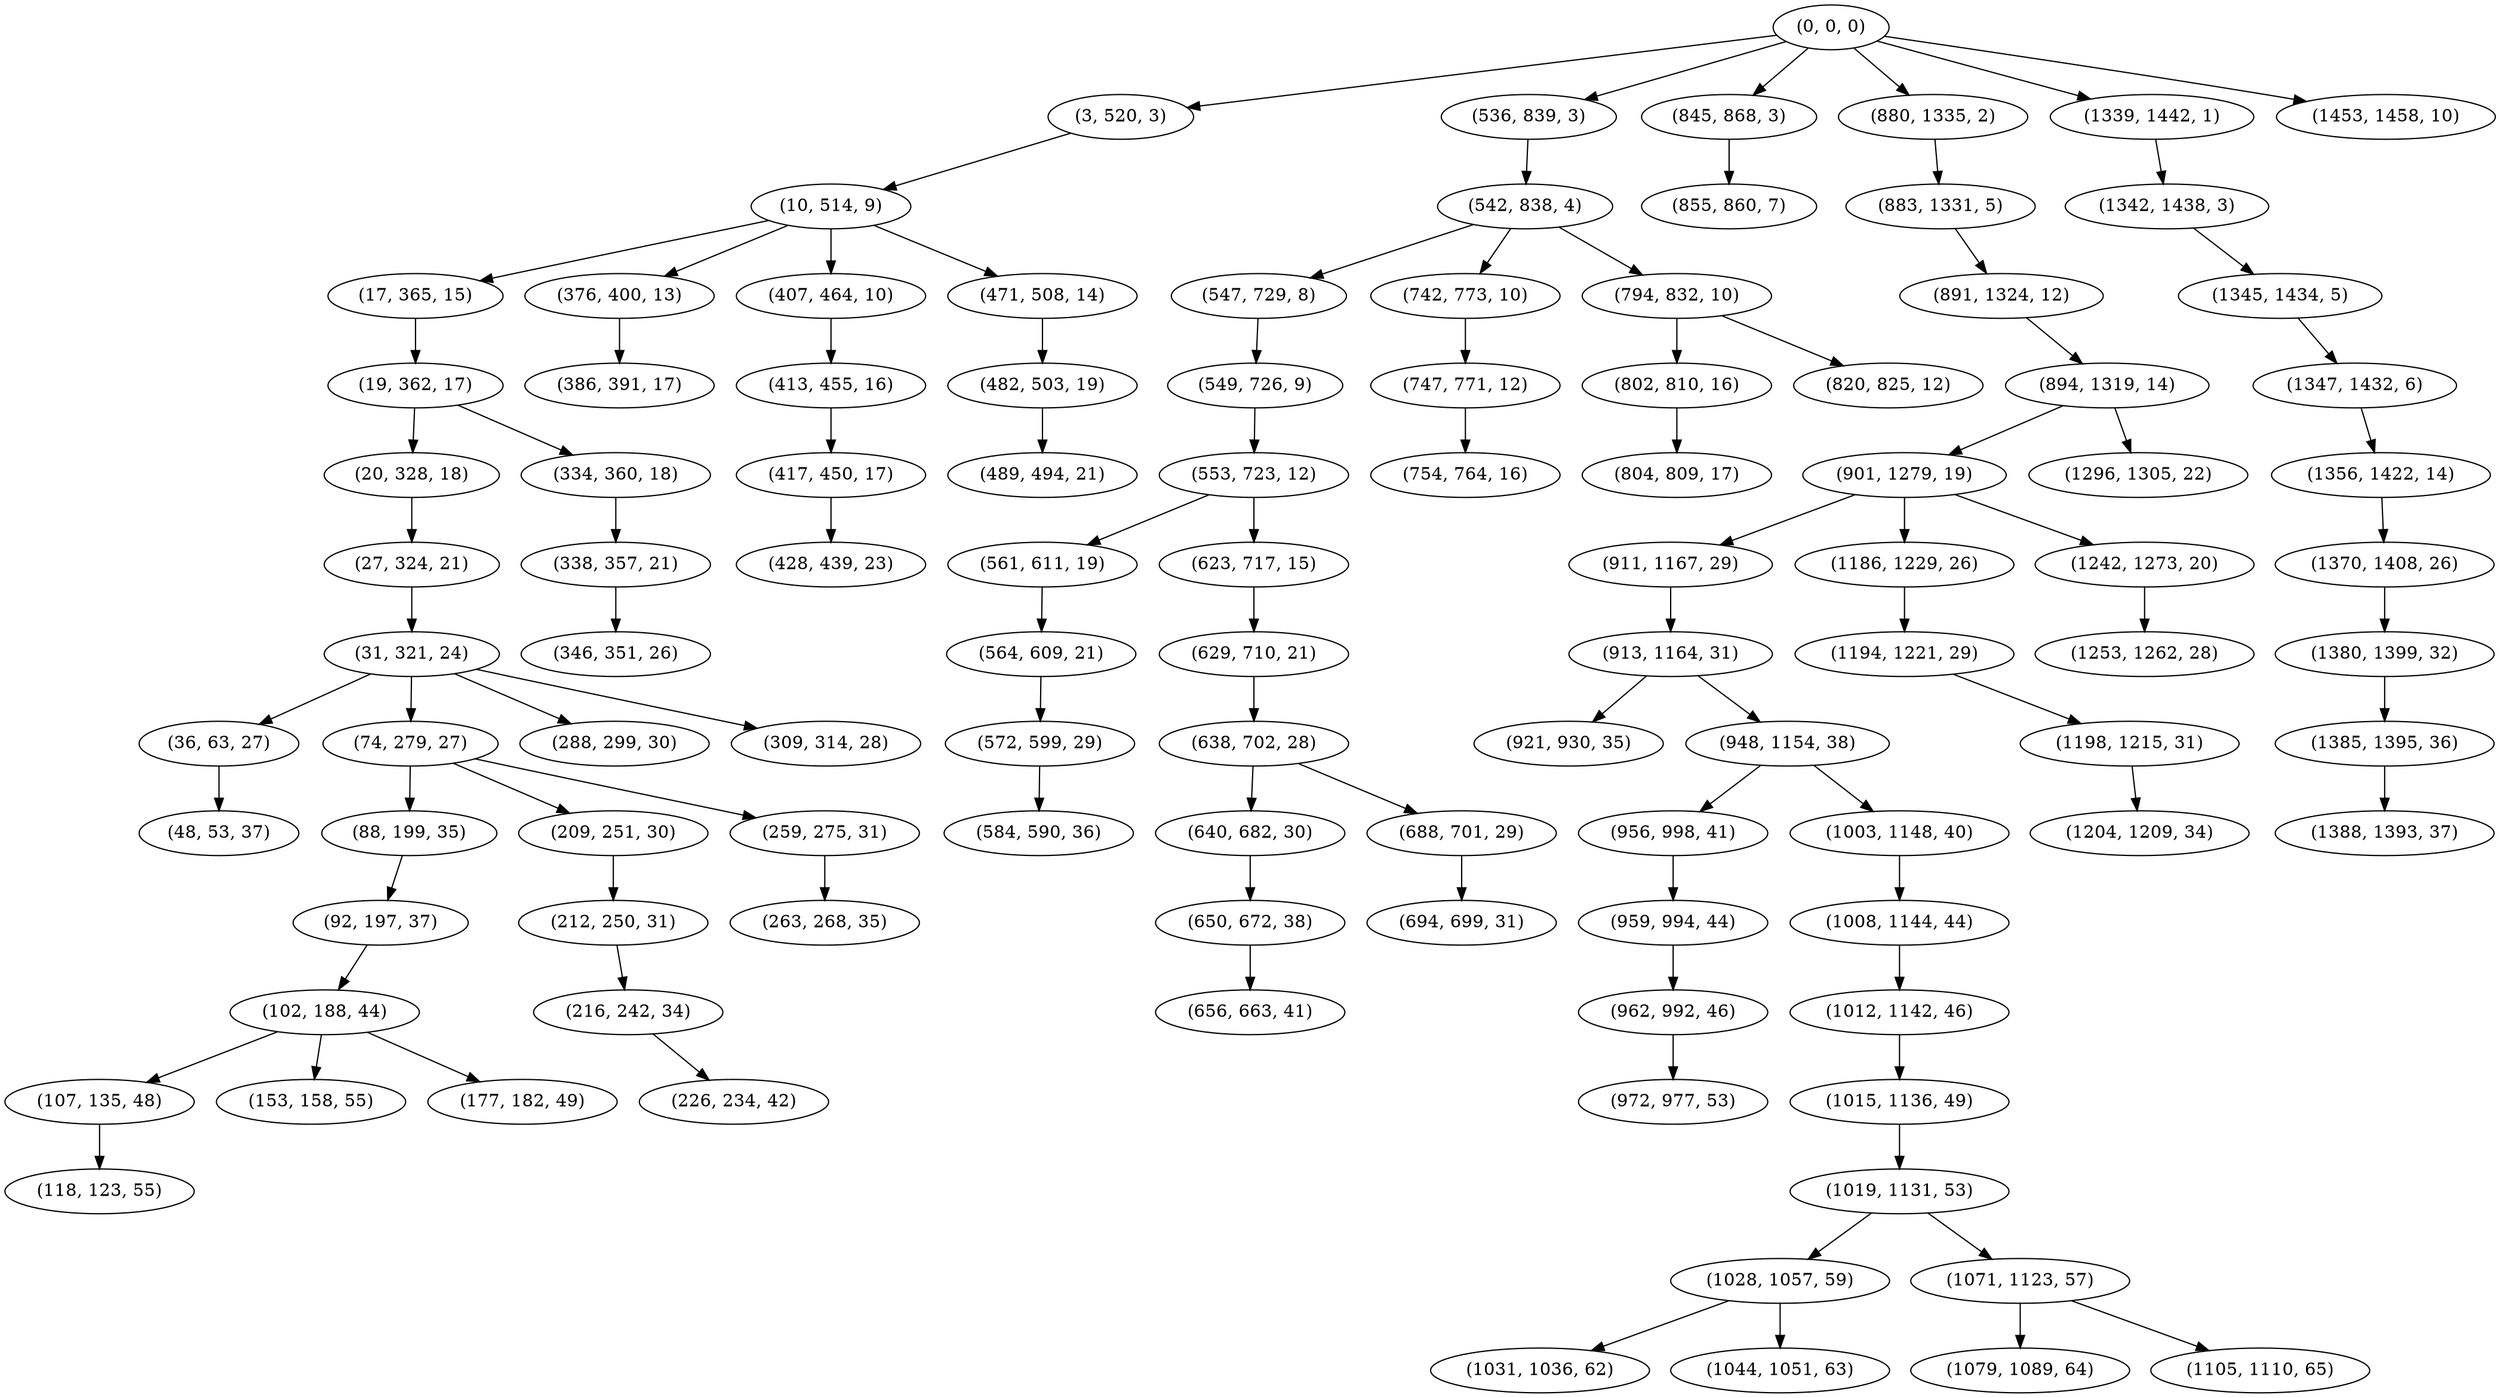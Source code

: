 digraph tree {
    "(0, 0, 0)";
    "(3, 520, 3)";
    "(10, 514, 9)";
    "(17, 365, 15)";
    "(19, 362, 17)";
    "(20, 328, 18)";
    "(27, 324, 21)";
    "(31, 321, 24)";
    "(36, 63, 27)";
    "(48, 53, 37)";
    "(74, 279, 27)";
    "(88, 199, 35)";
    "(92, 197, 37)";
    "(102, 188, 44)";
    "(107, 135, 48)";
    "(118, 123, 55)";
    "(153, 158, 55)";
    "(177, 182, 49)";
    "(209, 251, 30)";
    "(212, 250, 31)";
    "(216, 242, 34)";
    "(226, 234, 42)";
    "(259, 275, 31)";
    "(263, 268, 35)";
    "(288, 299, 30)";
    "(309, 314, 28)";
    "(334, 360, 18)";
    "(338, 357, 21)";
    "(346, 351, 26)";
    "(376, 400, 13)";
    "(386, 391, 17)";
    "(407, 464, 10)";
    "(413, 455, 16)";
    "(417, 450, 17)";
    "(428, 439, 23)";
    "(471, 508, 14)";
    "(482, 503, 19)";
    "(489, 494, 21)";
    "(536, 839, 3)";
    "(542, 838, 4)";
    "(547, 729, 8)";
    "(549, 726, 9)";
    "(553, 723, 12)";
    "(561, 611, 19)";
    "(564, 609, 21)";
    "(572, 599, 29)";
    "(584, 590, 36)";
    "(623, 717, 15)";
    "(629, 710, 21)";
    "(638, 702, 28)";
    "(640, 682, 30)";
    "(650, 672, 38)";
    "(656, 663, 41)";
    "(688, 701, 29)";
    "(694, 699, 31)";
    "(742, 773, 10)";
    "(747, 771, 12)";
    "(754, 764, 16)";
    "(794, 832, 10)";
    "(802, 810, 16)";
    "(804, 809, 17)";
    "(820, 825, 12)";
    "(845, 868, 3)";
    "(855, 860, 7)";
    "(880, 1335, 2)";
    "(883, 1331, 5)";
    "(891, 1324, 12)";
    "(894, 1319, 14)";
    "(901, 1279, 19)";
    "(911, 1167, 29)";
    "(913, 1164, 31)";
    "(921, 930, 35)";
    "(948, 1154, 38)";
    "(956, 998, 41)";
    "(959, 994, 44)";
    "(962, 992, 46)";
    "(972, 977, 53)";
    "(1003, 1148, 40)";
    "(1008, 1144, 44)";
    "(1012, 1142, 46)";
    "(1015, 1136, 49)";
    "(1019, 1131, 53)";
    "(1028, 1057, 59)";
    "(1031, 1036, 62)";
    "(1044, 1051, 63)";
    "(1071, 1123, 57)";
    "(1079, 1089, 64)";
    "(1105, 1110, 65)";
    "(1186, 1229, 26)";
    "(1194, 1221, 29)";
    "(1198, 1215, 31)";
    "(1204, 1209, 34)";
    "(1242, 1273, 20)";
    "(1253, 1262, 28)";
    "(1296, 1305, 22)";
    "(1339, 1442, 1)";
    "(1342, 1438, 3)";
    "(1345, 1434, 5)";
    "(1347, 1432, 6)";
    "(1356, 1422, 14)";
    "(1370, 1408, 26)";
    "(1380, 1399, 32)";
    "(1385, 1395, 36)";
    "(1388, 1393, 37)";
    "(1453, 1458, 10)";
    "(0, 0, 0)" -> "(3, 520, 3)";
    "(0, 0, 0)" -> "(536, 839, 3)";
    "(0, 0, 0)" -> "(845, 868, 3)";
    "(0, 0, 0)" -> "(880, 1335, 2)";
    "(0, 0, 0)" -> "(1339, 1442, 1)";
    "(0, 0, 0)" -> "(1453, 1458, 10)";
    "(3, 520, 3)" -> "(10, 514, 9)";
    "(10, 514, 9)" -> "(17, 365, 15)";
    "(10, 514, 9)" -> "(376, 400, 13)";
    "(10, 514, 9)" -> "(407, 464, 10)";
    "(10, 514, 9)" -> "(471, 508, 14)";
    "(17, 365, 15)" -> "(19, 362, 17)";
    "(19, 362, 17)" -> "(20, 328, 18)";
    "(19, 362, 17)" -> "(334, 360, 18)";
    "(20, 328, 18)" -> "(27, 324, 21)";
    "(27, 324, 21)" -> "(31, 321, 24)";
    "(31, 321, 24)" -> "(36, 63, 27)";
    "(31, 321, 24)" -> "(74, 279, 27)";
    "(31, 321, 24)" -> "(288, 299, 30)";
    "(31, 321, 24)" -> "(309, 314, 28)";
    "(36, 63, 27)" -> "(48, 53, 37)";
    "(74, 279, 27)" -> "(88, 199, 35)";
    "(74, 279, 27)" -> "(209, 251, 30)";
    "(74, 279, 27)" -> "(259, 275, 31)";
    "(88, 199, 35)" -> "(92, 197, 37)";
    "(92, 197, 37)" -> "(102, 188, 44)";
    "(102, 188, 44)" -> "(107, 135, 48)";
    "(102, 188, 44)" -> "(153, 158, 55)";
    "(102, 188, 44)" -> "(177, 182, 49)";
    "(107, 135, 48)" -> "(118, 123, 55)";
    "(209, 251, 30)" -> "(212, 250, 31)";
    "(212, 250, 31)" -> "(216, 242, 34)";
    "(216, 242, 34)" -> "(226, 234, 42)";
    "(259, 275, 31)" -> "(263, 268, 35)";
    "(334, 360, 18)" -> "(338, 357, 21)";
    "(338, 357, 21)" -> "(346, 351, 26)";
    "(376, 400, 13)" -> "(386, 391, 17)";
    "(407, 464, 10)" -> "(413, 455, 16)";
    "(413, 455, 16)" -> "(417, 450, 17)";
    "(417, 450, 17)" -> "(428, 439, 23)";
    "(471, 508, 14)" -> "(482, 503, 19)";
    "(482, 503, 19)" -> "(489, 494, 21)";
    "(536, 839, 3)" -> "(542, 838, 4)";
    "(542, 838, 4)" -> "(547, 729, 8)";
    "(542, 838, 4)" -> "(742, 773, 10)";
    "(542, 838, 4)" -> "(794, 832, 10)";
    "(547, 729, 8)" -> "(549, 726, 9)";
    "(549, 726, 9)" -> "(553, 723, 12)";
    "(553, 723, 12)" -> "(561, 611, 19)";
    "(553, 723, 12)" -> "(623, 717, 15)";
    "(561, 611, 19)" -> "(564, 609, 21)";
    "(564, 609, 21)" -> "(572, 599, 29)";
    "(572, 599, 29)" -> "(584, 590, 36)";
    "(623, 717, 15)" -> "(629, 710, 21)";
    "(629, 710, 21)" -> "(638, 702, 28)";
    "(638, 702, 28)" -> "(640, 682, 30)";
    "(638, 702, 28)" -> "(688, 701, 29)";
    "(640, 682, 30)" -> "(650, 672, 38)";
    "(650, 672, 38)" -> "(656, 663, 41)";
    "(688, 701, 29)" -> "(694, 699, 31)";
    "(742, 773, 10)" -> "(747, 771, 12)";
    "(747, 771, 12)" -> "(754, 764, 16)";
    "(794, 832, 10)" -> "(802, 810, 16)";
    "(794, 832, 10)" -> "(820, 825, 12)";
    "(802, 810, 16)" -> "(804, 809, 17)";
    "(845, 868, 3)" -> "(855, 860, 7)";
    "(880, 1335, 2)" -> "(883, 1331, 5)";
    "(883, 1331, 5)" -> "(891, 1324, 12)";
    "(891, 1324, 12)" -> "(894, 1319, 14)";
    "(894, 1319, 14)" -> "(901, 1279, 19)";
    "(894, 1319, 14)" -> "(1296, 1305, 22)";
    "(901, 1279, 19)" -> "(911, 1167, 29)";
    "(901, 1279, 19)" -> "(1186, 1229, 26)";
    "(901, 1279, 19)" -> "(1242, 1273, 20)";
    "(911, 1167, 29)" -> "(913, 1164, 31)";
    "(913, 1164, 31)" -> "(921, 930, 35)";
    "(913, 1164, 31)" -> "(948, 1154, 38)";
    "(948, 1154, 38)" -> "(956, 998, 41)";
    "(948, 1154, 38)" -> "(1003, 1148, 40)";
    "(956, 998, 41)" -> "(959, 994, 44)";
    "(959, 994, 44)" -> "(962, 992, 46)";
    "(962, 992, 46)" -> "(972, 977, 53)";
    "(1003, 1148, 40)" -> "(1008, 1144, 44)";
    "(1008, 1144, 44)" -> "(1012, 1142, 46)";
    "(1012, 1142, 46)" -> "(1015, 1136, 49)";
    "(1015, 1136, 49)" -> "(1019, 1131, 53)";
    "(1019, 1131, 53)" -> "(1028, 1057, 59)";
    "(1019, 1131, 53)" -> "(1071, 1123, 57)";
    "(1028, 1057, 59)" -> "(1031, 1036, 62)";
    "(1028, 1057, 59)" -> "(1044, 1051, 63)";
    "(1071, 1123, 57)" -> "(1079, 1089, 64)";
    "(1071, 1123, 57)" -> "(1105, 1110, 65)";
    "(1186, 1229, 26)" -> "(1194, 1221, 29)";
    "(1194, 1221, 29)" -> "(1198, 1215, 31)";
    "(1198, 1215, 31)" -> "(1204, 1209, 34)";
    "(1242, 1273, 20)" -> "(1253, 1262, 28)";
    "(1339, 1442, 1)" -> "(1342, 1438, 3)";
    "(1342, 1438, 3)" -> "(1345, 1434, 5)";
    "(1345, 1434, 5)" -> "(1347, 1432, 6)";
    "(1347, 1432, 6)" -> "(1356, 1422, 14)";
    "(1356, 1422, 14)" -> "(1370, 1408, 26)";
    "(1370, 1408, 26)" -> "(1380, 1399, 32)";
    "(1380, 1399, 32)" -> "(1385, 1395, 36)";
    "(1385, 1395, 36)" -> "(1388, 1393, 37)";
}
